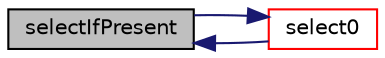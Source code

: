 digraph "selectIfPresent"
{
  bgcolor="transparent";
  edge [fontname="Helvetica",fontsize="10",labelfontname="Helvetica",labelfontsize="10"];
  node [fontname="Helvetica",fontsize="10",shape=record];
  rankdir="LR";
  Node1 [label="selectIfPresent",height=0.2,width=0.4,color="black", fillcolor="grey75", style="filled", fontcolor="black"];
  Node1 -> Node2 [dir="back",color="midnightblue",fontsize="10",style="solid",fontname="Helvetica"];
  Node2 [label="select0",height=0.2,width=0.4,color="red",URL="$a02616.html#a8438f603c31fb433e6a1bc4f9137af62",tooltip="Return the set of times selected based on the argList options. "];
  Node2 -> Node1 [dir="back",color="midnightblue",fontsize="10",style="solid",fontname="Helvetica"];
}
